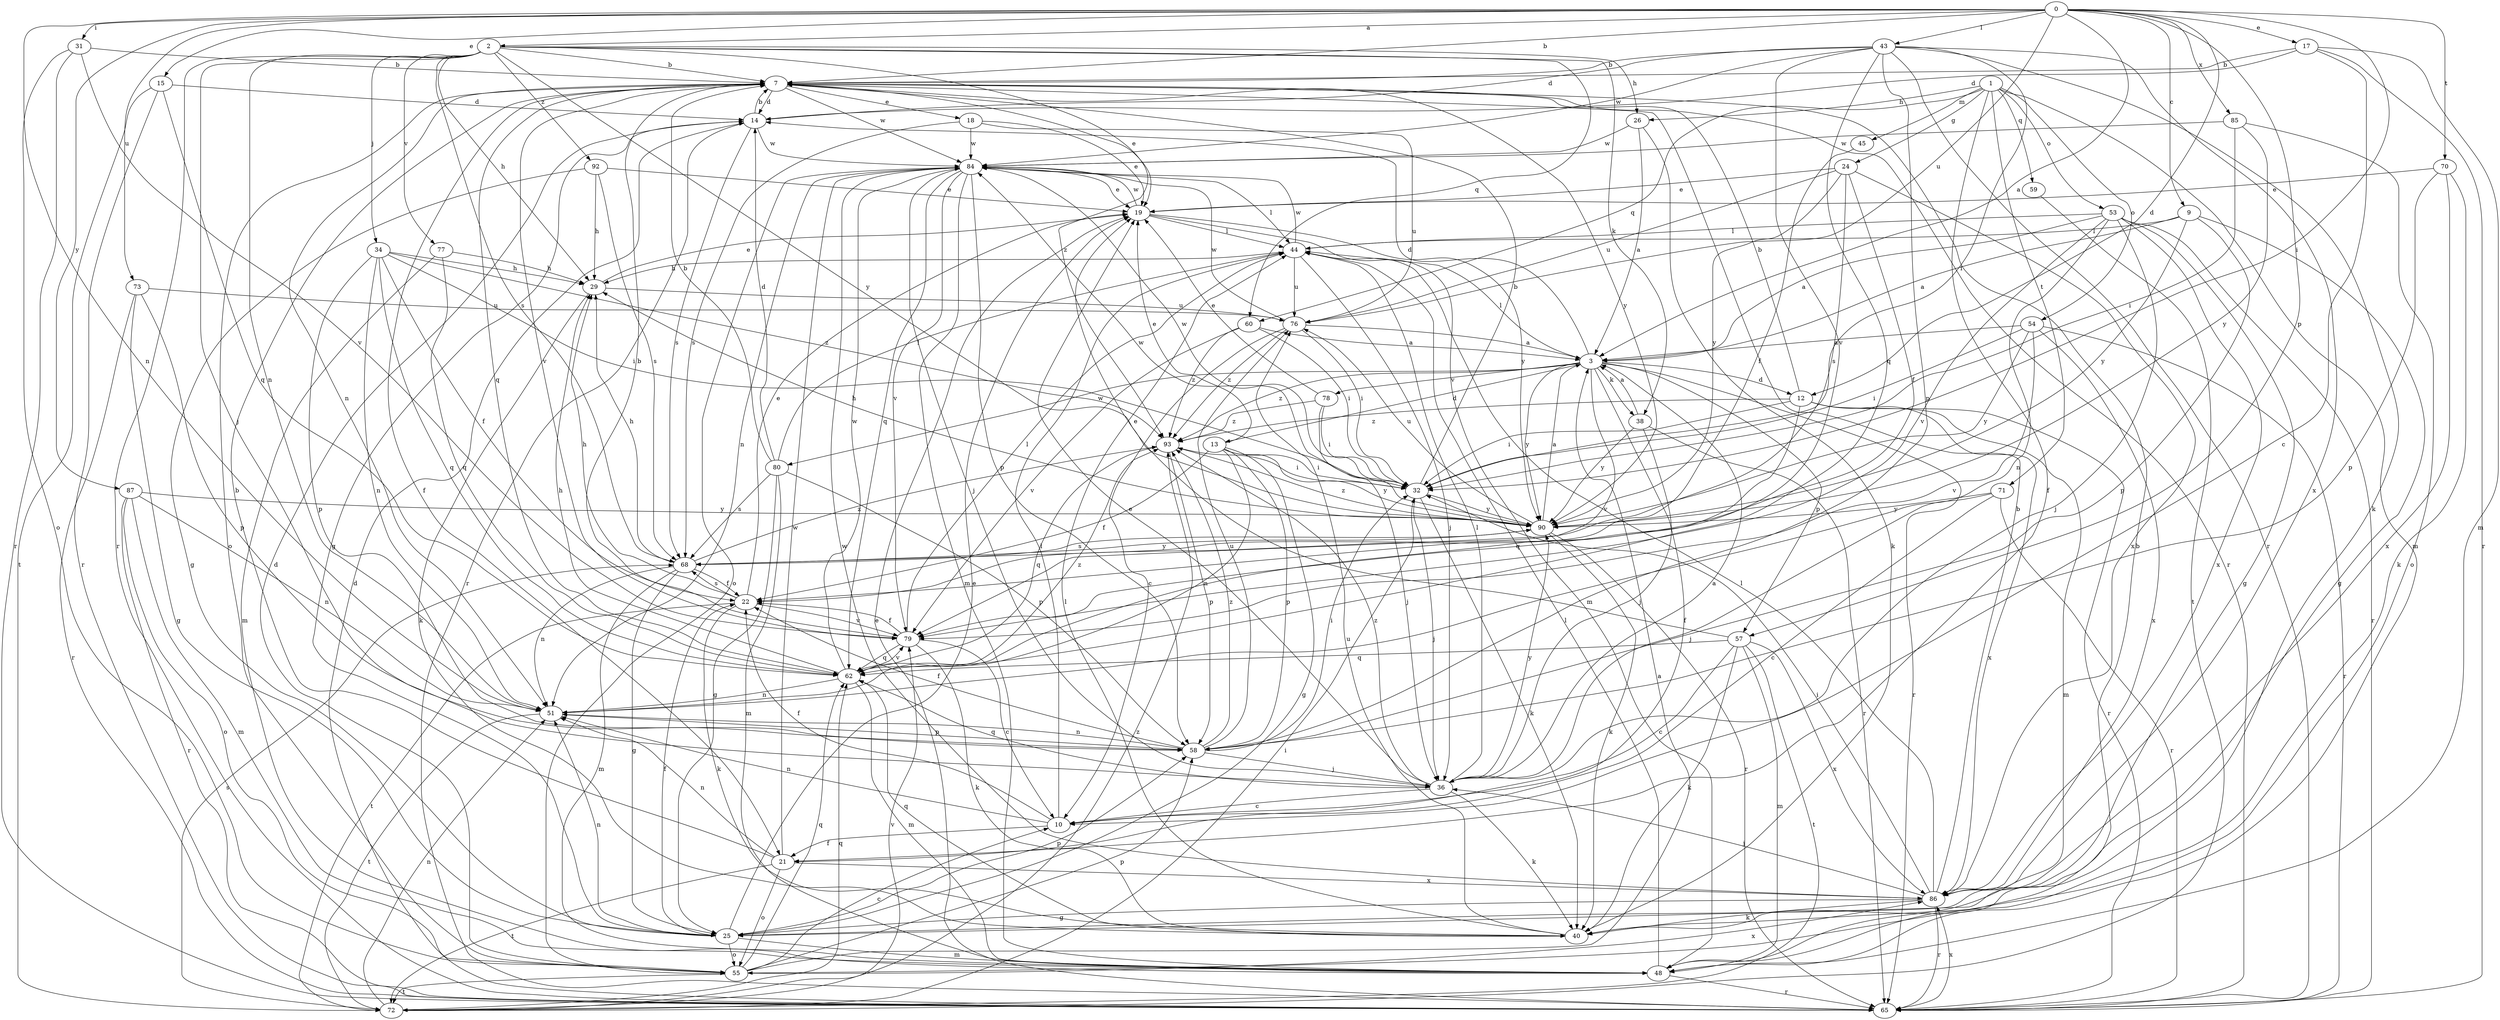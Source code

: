 strict digraph  {
0;
1;
2;
3;
7;
9;
10;
12;
13;
14;
15;
17;
18;
19;
21;
22;
24;
25;
26;
29;
31;
32;
34;
36;
38;
40;
43;
44;
45;
48;
51;
53;
54;
55;
57;
58;
59;
60;
62;
65;
68;
70;
71;
72;
73;
76;
77;
78;
79;
80;
84;
85;
86;
87;
90;
92;
93;
0 -> 2  [label=a];
0 -> 3  [label=a];
0 -> 7  [label=b];
0 -> 9  [label=c];
0 -> 12  [label=d];
0 -> 15  [label=e];
0 -> 17  [label=e];
0 -> 31  [label=i];
0 -> 32  [label=i];
0 -> 43  [label=l];
0 -> 51  [label=n];
0 -> 57  [label=p];
0 -> 70  [label=t];
0 -> 73  [label=u];
0 -> 76  [label=u];
0 -> 85  [label=x];
0 -> 87  [label=y];
1 -> 21  [label=f];
1 -> 24  [label=g];
1 -> 26  [label=h];
1 -> 45  [label=m];
1 -> 48  [label=m];
1 -> 53  [label=o];
1 -> 54  [label=o];
1 -> 59  [label=q];
1 -> 60  [label=q];
1 -> 71  [label=t];
2 -> 7  [label=b];
2 -> 26  [label=h];
2 -> 29  [label=h];
2 -> 34  [label=j];
2 -> 36  [label=j];
2 -> 38  [label=k];
2 -> 51  [label=n];
2 -> 60  [label=q];
2 -> 65  [label=r];
2 -> 68  [label=s];
2 -> 77  [label=v];
2 -> 90  [label=y];
2 -> 92  [label=z];
2 -> 93  [label=z];
3 -> 12  [label=d];
3 -> 13  [label=d];
3 -> 14  [label=d];
3 -> 21  [label=f];
3 -> 38  [label=k];
3 -> 44  [label=l];
3 -> 57  [label=p];
3 -> 65  [label=r];
3 -> 78  [label=v];
3 -> 79  [label=v];
3 -> 80  [label=w];
3 -> 90  [label=y];
3 -> 93  [label=z];
7 -> 14  [label=d];
7 -> 18  [label=e];
7 -> 19  [label=e];
7 -> 21  [label=f];
7 -> 51  [label=n];
7 -> 55  [label=o];
7 -> 62  [label=q];
7 -> 65  [label=r];
7 -> 79  [label=v];
7 -> 84  [label=w];
7 -> 90  [label=y];
9 -> 3  [label=a];
9 -> 25  [label=g];
9 -> 44  [label=l];
9 -> 58  [label=p];
9 -> 90  [label=y];
10 -> 21  [label=f];
10 -> 22  [label=f];
10 -> 44  [label=l];
10 -> 51  [label=n];
12 -> 7  [label=b];
12 -> 32  [label=i];
12 -> 48  [label=m];
12 -> 62  [label=q];
12 -> 65  [label=r];
12 -> 86  [label=x];
12 -> 93  [label=z];
13 -> 19  [label=e];
13 -> 22  [label=f];
13 -> 25  [label=g];
13 -> 32  [label=i];
13 -> 51  [label=n];
13 -> 58  [label=p];
13 -> 90  [label=y];
14 -> 7  [label=b];
14 -> 25  [label=g];
14 -> 65  [label=r];
14 -> 68  [label=s];
14 -> 84  [label=w];
15 -> 14  [label=d];
15 -> 62  [label=q];
15 -> 65  [label=r];
15 -> 72  [label=t];
17 -> 7  [label=b];
17 -> 10  [label=c];
17 -> 14  [label=d];
17 -> 48  [label=m];
17 -> 65  [label=r];
18 -> 19  [label=e];
18 -> 68  [label=s];
18 -> 76  [label=u];
18 -> 84  [label=w];
19 -> 44  [label=l];
19 -> 48  [label=m];
19 -> 84  [label=w];
19 -> 90  [label=y];
21 -> 7  [label=b];
21 -> 51  [label=n];
21 -> 55  [label=o];
21 -> 72  [label=t];
21 -> 84  [label=w];
21 -> 86  [label=x];
22 -> 19  [label=e];
22 -> 29  [label=h];
22 -> 40  [label=k];
22 -> 68  [label=s];
22 -> 72  [label=t];
22 -> 79  [label=v];
24 -> 19  [label=e];
24 -> 22  [label=f];
24 -> 68  [label=s];
24 -> 76  [label=u];
24 -> 86  [label=x];
24 -> 90  [label=y];
25 -> 19  [label=e];
25 -> 22  [label=f];
25 -> 48  [label=m];
25 -> 51  [label=n];
25 -> 55  [label=o];
25 -> 58  [label=p];
26 -> 3  [label=a];
26 -> 40  [label=k];
26 -> 84  [label=w];
29 -> 19  [label=e];
29 -> 40  [label=k];
29 -> 76  [label=u];
31 -> 7  [label=b];
31 -> 55  [label=o];
31 -> 65  [label=r];
31 -> 79  [label=v];
32 -> 7  [label=b];
32 -> 36  [label=j];
32 -> 40  [label=k];
32 -> 84  [label=w];
32 -> 90  [label=y];
34 -> 22  [label=f];
34 -> 29  [label=h];
34 -> 32  [label=i];
34 -> 51  [label=n];
34 -> 58  [label=p];
34 -> 62  [label=q];
34 -> 93  [label=z];
36 -> 3  [label=a];
36 -> 10  [label=c];
36 -> 19  [label=e];
36 -> 40  [label=k];
36 -> 44  [label=l];
36 -> 62  [label=q];
36 -> 90  [label=y];
36 -> 93  [label=z];
38 -> 3  [label=a];
38 -> 36  [label=j];
38 -> 65  [label=r];
38 -> 90  [label=y];
40 -> 44  [label=l];
40 -> 62  [label=q];
40 -> 76  [label=u];
43 -> 7  [label=b];
43 -> 14  [label=d];
43 -> 32  [label=i];
43 -> 40  [label=k];
43 -> 58  [label=p];
43 -> 62  [label=q];
43 -> 65  [label=r];
43 -> 79  [label=v];
43 -> 84  [label=w];
43 -> 86  [label=x];
44 -> 29  [label=h];
44 -> 36  [label=j];
44 -> 76  [label=u];
44 -> 84  [label=w];
45 -> 22  [label=f];
48 -> 7  [label=b];
48 -> 44  [label=l];
48 -> 65  [label=r];
51 -> 58  [label=p];
51 -> 72  [label=t];
53 -> 3  [label=a];
53 -> 25  [label=g];
53 -> 36  [label=j];
53 -> 44  [label=l];
53 -> 51  [label=n];
53 -> 65  [label=r];
53 -> 79  [label=v];
53 -> 86  [label=x];
54 -> 3  [label=a];
54 -> 32  [label=i];
54 -> 65  [label=r];
54 -> 79  [label=v];
54 -> 86  [label=x];
54 -> 90  [label=y];
55 -> 3  [label=a];
55 -> 10  [label=c];
55 -> 14  [label=d];
55 -> 58  [label=p];
55 -> 62  [label=q];
55 -> 72  [label=t];
55 -> 86  [label=x];
57 -> 10  [label=c];
57 -> 19  [label=e];
57 -> 40  [label=k];
57 -> 48  [label=m];
57 -> 62  [label=q];
57 -> 72  [label=t];
57 -> 86  [label=x];
58 -> 22  [label=f];
58 -> 32  [label=i];
58 -> 36  [label=j];
58 -> 51  [label=n];
58 -> 76  [label=u];
58 -> 93  [label=z];
59 -> 72  [label=t];
60 -> 3  [label=a];
60 -> 32  [label=i];
60 -> 79  [label=v];
60 -> 93  [label=z];
62 -> 29  [label=h];
62 -> 48  [label=m];
62 -> 51  [label=n];
62 -> 79  [label=v];
62 -> 84  [label=w];
62 -> 93  [label=z];
65 -> 14  [label=d];
65 -> 19  [label=e];
65 -> 86  [label=x];
68 -> 22  [label=f];
68 -> 25  [label=g];
68 -> 29  [label=h];
68 -> 48  [label=m];
68 -> 51  [label=n];
68 -> 90  [label=y];
68 -> 93  [label=z];
70 -> 19  [label=e];
70 -> 40  [label=k];
70 -> 58  [label=p];
70 -> 86  [label=x];
71 -> 10  [label=c];
71 -> 36  [label=j];
71 -> 65  [label=r];
71 -> 90  [label=y];
72 -> 32  [label=i];
72 -> 51  [label=n];
72 -> 62  [label=q];
72 -> 68  [label=s];
72 -> 79  [label=v];
72 -> 93  [label=z];
73 -> 25  [label=g];
73 -> 58  [label=p];
73 -> 65  [label=r];
73 -> 76  [label=u];
76 -> 3  [label=a];
76 -> 10  [label=c];
76 -> 32  [label=i];
76 -> 84  [label=w];
76 -> 93  [label=z];
77 -> 29  [label=h];
77 -> 48  [label=m];
77 -> 62  [label=q];
78 -> 19  [label=e];
78 -> 32  [label=i];
78 -> 36  [label=j];
78 -> 93  [label=z];
79 -> 7  [label=b];
79 -> 10  [label=c];
79 -> 22  [label=f];
79 -> 40  [label=k];
79 -> 44  [label=l];
79 -> 62  [label=q];
80 -> 7  [label=b];
80 -> 14  [label=d];
80 -> 25  [label=g];
80 -> 44  [label=l];
80 -> 48  [label=m];
80 -> 58  [label=p];
80 -> 68  [label=s];
84 -> 19  [label=e];
84 -> 36  [label=j];
84 -> 44  [label=l];
84 -> 48  [label=m];
84 -> 51  [label=n];
84 -> 55  [label=o];
84 -> 58  [label=p];
84 -> 62  [label=q];
84 -> 79  [label=v];
85 -> 32  [label=i];
85 -> 55  [label=o];
85 -> 84  [label=w];
85 -> 90  [label=y];
86 -> 7  [label=b];
86 -> 25  [label=g];
86 -> 32  [label=i];
86 -> 36  [label=j];
86 -> 40  [label=k];
86 -> 44  [label=l];
86 -> 65  [label=r];
86 -> 84  [label=w];
87 -> 48  [label=m];
87 -> 51  [label=n];
87 -> 55  [label=o];
87 -> 65  [label=r];
87 -> 90  [label=y];
90 -> 3  [label=a];
90 -> 29  [label=h];
90 -> 40  [label=k];
90 -> 65  [label=r];
90 -> 68  [label=s];
90 -> 76  [label=u];
90 -> 84  [label=w];
90 -> 93  [label=z];
92 -> 19  [label=e];
92 -> 25  [label=g];
92 -> 29  [label=h];
92 -> 68  [label=s];
93 -> 32  [label=i];
93 -> 58  [label=p];
93 -> 62  [label=q];
}
